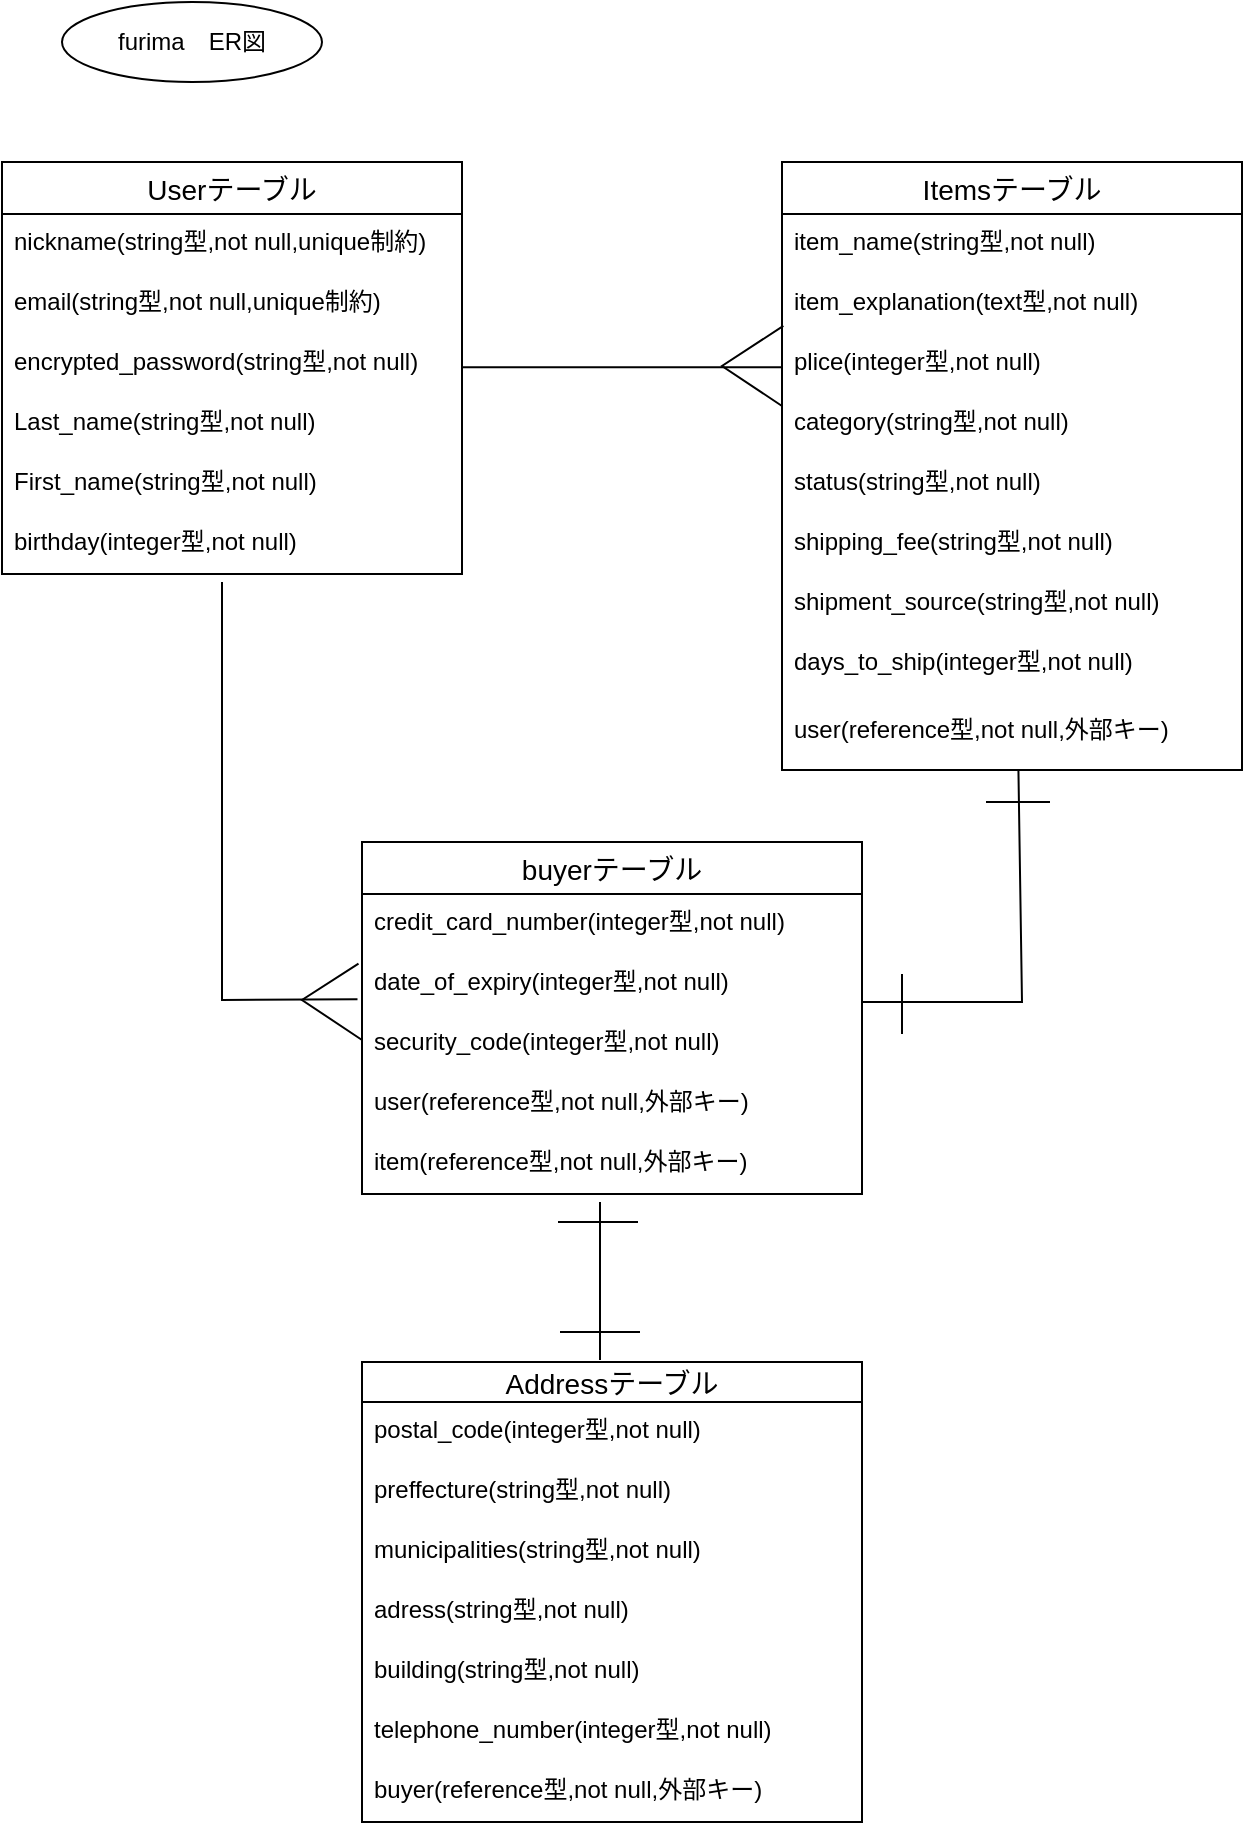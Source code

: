 <mxfile>
    <diagram id="78IfaUZFNWUghKrkHHzm" name="ページ1">
        <mxGraphModel dx="803" dy="441" grid="1" gridSize="10" guides="1" tooltips="1" connect="1" arrows="1" fold="1" page="1" pageScale="1" pageWidth="827" pageHeight="1169" math="0" shadow="0">
            <root>
                <mxCell id="0"/>
                <mxCell id="1" parent="0"/>
                <mxCell id="15" value="Userテーブル" style="swimlane;fontStyle=0;childLayout=stackLayout;horizontal=1;startSize=26;horizontalStack=0;resizeParent=1;resizeParentMax=0;resizeLast=0;collapsible=1;marginBottom=0;align=center;fontSize=14;" vertex="1" parent="1">
                    <mxGeometry x="20" y="120" width="230" height="206" as="geometry">
                        <mxRectangle x="40" y="110" width="120" height="26" as="alternateBounds"/>
                    </mxGeometry>
                </mxCell>
                <mxCell id="16" value="nickname(string型,not null,unique制約)" style="text;strokeColor=none;fillColor=none;spacingLeft=4;spacingRight=4;overflow=hidden;rotatable=0;points=[[0,0.5],[1,0.5]];portConstraint=eastwest;fontSize=12;" vertex="1" parent="15">
                    <mxGeometry y="26" width="230" height="30" as="geometry"/>
                </mxCell>
                <mxCell id="17" value="email(string型,not null,unique制約)" style="text;strokeColor=none;fillColor=none;spacingLeft=4;spacingRight=4;overflow=hidden;rotatable=0;points=[[0,0.5],[1,0.5]];portConstraint=eastwest;fontSize=12;" vertex="1" parent="15">
                    <mxGeometry y="56" width="230" height="30" as="geometry"/>
                </mxCell>
                <mxCell id="26" value="encrypted_password(string型,not null)" style="text;strokeColor=none;fillColor=none;spacingLeft=4;spacingRight=4;overflow=hidden;rotatable=0;points=[[0,0.5],[1,0.5]];portConstraint=eastwest;fontSize=12;" vertex="1" parent="15">
                    <mxGeometry y="86" width="230" height="30" as="geometry"/>
                </mxCell>
                <mxCell id="25" value="Last_name(string型,not null)" style="text;strokeColor=none;fillColor=none;spacingLeft=4;spacingRight=4;overflow=hidden;rotatable=0;points=[[0,0.5],[1,0.5]];portConstraint=eastwest;fontSize=12;" vertex="1" parent="15">
                    <mxGeometry y="116" width="230" height="30" as="geometry"/>
                </mxCell>
                <mxCell id="27" value="First_name(string型,not null)" style="text;strokeColor=none;fillColor=none;spacingLeft=4;spacingRight=4;overflow=hidden;rotatable=0;points=[[0,0.5],[1,0.5]];portConstraint=eastwest;fontSize=12;" vertex="1" parent="15">
                    <mxGeometry y="146" width="230" height="30" as="geometry"/>
                </mxCell>
                <mxCell id="24" value="birthday(integer型,not null)" style="text;strokeColor=none;fillColor=none;spacingLeft=4;spacingRight=4;overflow=hidden;rotatable=0;points=[[0,0.5],[1,0.5]];portConstraint=eastwest;fontSize=12;" vertex="1" parent="15">
                    <mxGeometry y="176" width="230" height="30" as="geometry"/>
                </mxCell>
                <mxCell id="19" value="furima　ER図" style="ellipse;whiteSpace=wrap;html=1;align=center;" vertex="1" parent="1">
                    <mxGeometry x="50" y="40" width="130" height="40" as="geometry"/>
                </mxCell>
                <mxCell id="41" value="Itemsテーブル" style="swimlane;fontStyle=0;childLayout=stackLayout;horizontal=1;startSize=26;horizontalStack=0;resizeParent=1;resizeParentMax=0;resizeLast=0;collapsible=1;marginBottom=0;align=center;fontSize=14;" vertex="1" parent="1">
                    <mxGeometry x="410" y="120" width="230" height="304" as="geometry"/>
                </mxCell>
                <mxCell id="42" value="item_name(string型,not null)" style="text;strokeColor=none;fillColor=none;spacingLeft=4;spacingRight=4;overflow=hidden;rotatable=0;points=[[0,0.5],[1,0.5]];portConstraint=eastwest;fontSize=12;" vertex="1" parent="41">
                    <mxGeometry y="26" width="230" height="30" as="geometry"/>
                </mxCell>
                <mxCell id="43" value="item_explanation(text型,not null)" style="text;strokeColor=none;fillColor=none;spacingLeft=4;spacingRight=4;overflow=hidden;rotatable=0;points=[[0,0.5],[1,0.5]];portConstraint=eastwest;fontSize=12;" vertex="1" parent="41">
                    <mxGeometry y="56" width="230" height="30" as="geometry"/>
                </mxCell>
                <mxCell id="51" value="plice(integer型,not null)" style="text;strokeColor=none;fillColor=none;spacingLeft=4;spacingRight=4;overflow=hidden;rotatable=0;points=[[0,0.5],[1,0.5]];portConstraint=eastwest;fontSize=12;" vertex="1" parent="41">
                    <mxGeometry y="86" width="230" height="30" as="geometry"/>
                </mxCell>
                <mxCell id="44" value="category(string型,not null)" style="text;strokeColor=none;fillColor=none;spacingLeft=4;spacingRight=4;overflow=hidden;rotatable=0;points=[[0,0.5],[1,0.5]];portConstraint=eastwest;fontSize=12;" vertex="1" parent="41">
                    <mxGeometry y="116" width="230" height="30" as="geometry"/>
                </mxCell>
                <mxCell id="47" value="status(string型,not null)" style="text;strokeColor=none;fillColor=none;spacingLeft=4;spacingRight=4;overflow=hidden;rotatable=0;points=[[0,0.5],[1,0.5]];portConstraint=eastwest;fontSize=12;" vertex="1" parent="41">
                    <mxGeometry y="146" width="230" height="30" as="geometry"/>
                </mxCell>
                <mxCell id="48" value="shipping_fee(string型,not null)" style="text;strokeColor=none;fillColor=none;spacingLeft=4;spacingRight=4;overflow=hidden;rotatable=0;points=[[0,0.5],[1,0.5]];portConstraint=eastwest;fontSize=12;" vertex="1" parent="41">
                    <mxGeometry y="176" width="230" height="30" as="geometry"/>
                </mxCell>
                <mxCell id="49" value="shipment_source(string型,not null)" style="text;strokeColor=none;fillColor=none;spacingLeft=4;spacingRight=4;overflow=hidden;rotatable=0;points=[[0,0.5],[1,0.5]];portConstraint=eastwest;fontSize=12;" vertex="1" parent="41">
                    <mxGeometry y="206" width="230" height="30" as="geometry"/>
                </mxCell>
                <mxCell id="50" value="days_to_ship(integer型,not null)" style="text;strokeColor=none;fillColor=none;spacingLeft=4;spacingRight=4;overflow=hidden;rotatable=0;points=[[0,0.5],[1,0.5]];portConstraint=eastwest;fontSize=12;" vertex="1" parent="41">
                    <mxGeometry y="236" width="230" height="34" as="geometry"/>
                </mxCell>
                <mxCell id="86" value="user(reference型,not null,外部キー)" style="text;strokeColor=none;fillColor=none;spacingLeft=4;spacingRight=4;overflow=hidden;rotatable=0;points=[[0,0.5],[1,0.5]];portConstraint=eastwest;fontSize=12;" vertex="1" parent="41">
                    <mxGeometry y="270" width="230" height="34" as="geometry"/>
                </mxCell>
                <mxCell id="52" value="buyerテーブル" style="swimlane;fontStyle=0;childLayout=stackLayout;horizontal=1;startSize=26;horizontalStack=0;resizeParent=1;resizeParentMax=0;resizeLast=0;collapsible=1;marginBottom=0;align=center;fontSize=14;" vertex="1" parent="1">
                    <mxGeometry x="200" y="460" width="250" height="176" as="geometry"/>
                </mxCell>
                <mxCell id="56" value="credit_card_number(integer型,not null)" style="text;strokeColor=none;fillColor=none;spacingLeft=4;spacingRight=4;overflow=hidden;rotatable=0;points=[[0,0.5],[1,0.5]];portConstraint=eastwest;fontSize=12;" vertex="1" parent="52">
                    <mxGeometry y="26" width="250" height="30" as="geometry"/>
                </mxCell>
                <mxCell id="57" value="date_of_expiry(integer型,not null)" style="text;strokeColor=none;fillColor=none;spacingLeft=4;spacingRight=4;overflow=hidden;rotatable=0;points=[[0,0.5],[1,0.5]];portConstraint=eastwest;fontSize=12;" vertex="1" parent="52">
                    <mxGeometry y="56" width="250" height="30" as="geometry"/>
                </mxCell>
                <mxCell id="58" value="security_code(integer型,not null)" style="text;strokeColor=none;fillColor=none;spacingLeft=4;spacingRight=4;overflow=hidden;rotatable=0;points=[[0,0.5],[1,0.5]];portConstraint=eastwest;fontSize=12;" vertex="1" parent="52">
                    <mxGeometry y="86" width="250" height="30" as="geometry"/>
                </mxCell>
                <mxCell id="82" value="user(reference型,not null,外部キー)" style="text;strokeColor=none;fillColor=none;spacingLeft=4;spacingRight=4;overflow=hidden;rotatable=0;points=[[0,0.5],[1,0.5]];portConstraint=eastwest;fontSize=12;" vertex="1" parent="52">
                    <mxGeometry y="116" width="250" height="30" as="geometry"/>
                </mxCell>
                <mxCell id="85" value="item(reference型,not null,外部キー)" style="text;strokeColor=none;fillColor=none;spacingLeft=4;spacingRight=4;overflow=hidden;rotatable=0;points=[[0,0.5],[1,0.5]];portConstraint=eastwest;fontSize=12;" vertex="1" parent="52">
                    <mxGeometry y="146" width="250" height="30" as="geometry"/>
                </mxCell>
                <mxCell id="71" value="" style="endArrow=none;html=1;rounded=0;entryX=0.514;entryY=1.012;entryDx=0;entryDy=0;entryPerimeter=0;" edge="1" parent="1" target="86">
                    <mxGeometry relative="1" as="geometry">
                        <mxPoint x="450" y="540" as="sourcePoint"/>
                        <mxPoint x="530" y="430" as="targetPoint"/>
                        <Array as="points">
                            <mxPoint x="530" y="540"/>
                        </Array>
                    </mxGeometry>
                </mxCell>
                <mxCell id="72" style="html=1;rounded=0;endArrow=none;endFill=0;exitX=-0.009;exitY=0.753;exitDx=0;exitDy=0;exitPerimeter=0;" edge="1" parent="1" source="57">
                    <mxGeometry relative="1" as="geometry">
                        <mxPoint x="130" y="330" as="targetPoint"/>
                        <mxPoint x="200" y="520" as="sourcePoint"/>
                        <Array as="points">
                            <mxPoint x="130" y="539"/>
                        </Array>
                    </mxGeometry>
                </mxCell>
                <mxCell id="74" value="Addressテーブル" style="swimlane;fontStyle=0;childLayout=stackLayout;horizontal=1;startSize=20;horizontalStack=0;resizeParent=1;resizeParentMax=0;resizeLast=0;collapsible=1;marginBottom=0;align=center;fontSize=14;" vertex="1" parent="1">
                    <mxGeometry x="200" y="720" width="250" height="230" as="geometry"/>
                </mxCell>
                <mxCell id="59" value="postal_code(integer型,not null)" style="text;strokeColor=none;fillColor=none;spacingLeft=4;spacingRight=4;overflow=hidden;rotatable=0;points=[[0,0.5],[1,0.5]];portConstraint=eastwest;fontSize=12;" vertex="1" parent="74">
                    <mxGeometry y="20" width="250" height="30" as="geometry"/>
                </mxCell>
                <mxCell id="54" value="preffecture(string型,not null)" style="text;strokeColor=none;fillColor=none;spacingLeft=4;spacingRight=4;overflow=hidden;rotatable=0;points=[[0,0.5],[1,0.5]];portConstraint=eastwest;fontSize=12;" vertex="1" parent="74">
                    <mxGeometry y="50" width="250" height="30" as="geometry"/>
                </mxCell>
                <mxCell id="55" value="municipalities(string型,not null)" style="text;strokeColor=none;fillColor=none;spacingLeft=4;spacingRight=4;overflow=hidden;rotatable=0;points=[[0,0.5],[1,0.5]];portConstraint=eastwest;fontSize=12;" vertex="1" parent="74">
                    <mxGeometry y="80" width="250" height="30" as="geometry"/>
                </mxCell>
                <mxCell id="60" value="adress(string型,not null)" style="text;strokeColor=none;fillColor=none;spacingLeft=4;spacingRight=4;overflow=hidden;rotatable=0;points=[[0,0.5],[1,0.5]];portConstraint=eastwest;fontSize=12;" vertex="1" parent="74">
                    <mxGeometry y="110" width="250" height="30" as="geometry"/>
                </mxCell>
                <mxCell id="61" value="building(string型,not null)" style="text;strokeColor=none;fillColor=none;spacingLeft=4;spacingRight=4;overflow=hidden;rotatable=0;points=[[0,0.5],[1,0.5]];portConstraint=eastwest;fontSize=12;" vertex="1" parent="74">
                    <mxGeometry y="140" width="250" height="30" as="geometry"/>
                </mxCell>
                <mxCell id="62" value="telephone_number(integer型,not null)" style="text;strokeColor=none;fillColor=none;spacingLeft=4;spacingRight=4;overflow=hidden;rotatable=0;points=[[0,0.5],[1,0.5]];portConstraint=eastwest;fontSize=12;" vertex="1" parent="74">
                    <mxGeometry y="170" width="250" height="30" as="geometry"/>
                </mxCell>
                <mxCell id="84" value="buyer(reference型,not null,外部キー)" style="text;strokeColor=none;fillColor=none;spacingLeft=4;spacingRight=4;overflow=hidden;rotatable=0;points=[[0,0.5],[1,0.5]];portConstraint=eastwest;fontSize=12;" vertex="1" parent="74">
                    <mxGeometry y="200" width="250" height="30" as="geometry"/>
                </mxCell>
                <mxCell id="79" value="" style="endArrow=none;html=1;rounded=0;strokeWidth=1;" edge="1" parent="1">
                    <mxGeometry relative="1" as="geometry">
                        <mxPoint x="319" y="640" as="sourcePoint"/>
                        <mxPoint x="319" y="719" as="targetPoint"/>
                        <Array as="points"/>
                    </mxGeometry>
                </mxCell>
                <mxCell id="80" value="" style="endArrow=none;html=1;rounded=0;strokeWidth=1;" edge="1" parent="1">
                    <mxGeometry relative="1" as="geometry">
                        <mxPoint x="298" y="650" as="sourcePoint"/>
                        <mxPoint x="338" y="650" as="targetPoint"/>
                    </mxGeometry>
                </mxCell>
                <mxCell id="81" value="" style="endArrow=none;html=1;rounded=0;strokeWidth=1;" edge="1" parent="1">
                    <mxGeometry relative="1" as="geometry">
                        <mxPoint x="299.0" y="705" as="sourcePoint"/>
                        <mxPoint x="339.0" y="705" as="targetPoint"/>
                        <Array as="points">
                            <mxPoint x="319" y="705"/>
                        </Array>
                    </mxGeometry>
                </mxCell>
                <mxCell id="87" value="" style="endArrow=none;html=1;rounded=0;strokeWidth=1;" edge="1" parent="1">
                    <mxGeometry relative="1" as="geometry">
                        <mxPoint x="250" y="222.58" as="sourcePoint"/>
                        <mxPoint x="410" y="222.58" as="targetPoint"/>
                    </mxGeometry>
                </mxCell>
                <mxCell id="88" value="" style="endArrow=none;html=1;rounded=0;strokeWidth=1;exitX=0.003;exitY=0.864;exitDx=0;exitDy=0;exitPerimeter=0;" edge="1" parent="1" source="43">
                    <mxGeometry relative="1" as="geometry">
                        <mxPoint x="407.47" y="206.41" as="sourcePoint"/>
                        <mxPoint x="410" y="242" as="targetPoint"/>
                        <Array as="points">
                            <mxPoint x="380" y="222"/>
                        </Array>
                    </mxGeometry>
                </mxCell>
                <mxCell id="89" value="" style="endArrow=none;html=1;rounded=0;strokeWidth=1;" edge="1" parent="1">
                    <mxGeometry relative="1" as="geometry">
                        <mxPoint x="512" y="440" as="sourcePoint"/>
                        <mxPoint x="544" y="440" as="targetPoint"/>
                    </mxGeometry>
                </mxCell>
                <mxCell id="90" value="" style="endArrow=none;html=1;rounded=0;strokeWidth=1;" edge="1" parent="1">
                    <mxGeometry relative="1" as="geometry">
                        <mxPoint x="470" y="556" as="sourcePoint"/>
                        <mxPoint x="470" y="526" as="targetPoint"/>
                        <Array as="points">
                            <mxPoint x="470" y="546"/>
                        </Array>
                    </mxGeometry>
                </mxCell>
                <mxCell id="92" value="" style="endArrow=none;html=1;rounded=0;strokeWidth=1;exitX=-0.007;exitY=0.193;exitDx=0;exitDy=0;exitPerimeter=0;" edge="1" parent="1">
                    <mxGeometry relative="1" as="geometry">
                        <mxPoint x="198.25" y="520.79" as="sourcePoint"/>
                        <mxPoint x="200" y="559" as="targetPoint"/>
                        <Array as="points">
                            <mxPoint x="170" y="539"/>
                        </Array>
                    </mxGeometry>
                </mxCell>
            </root>
        </mxGraphModel>
    </diagram>
</mxfile>